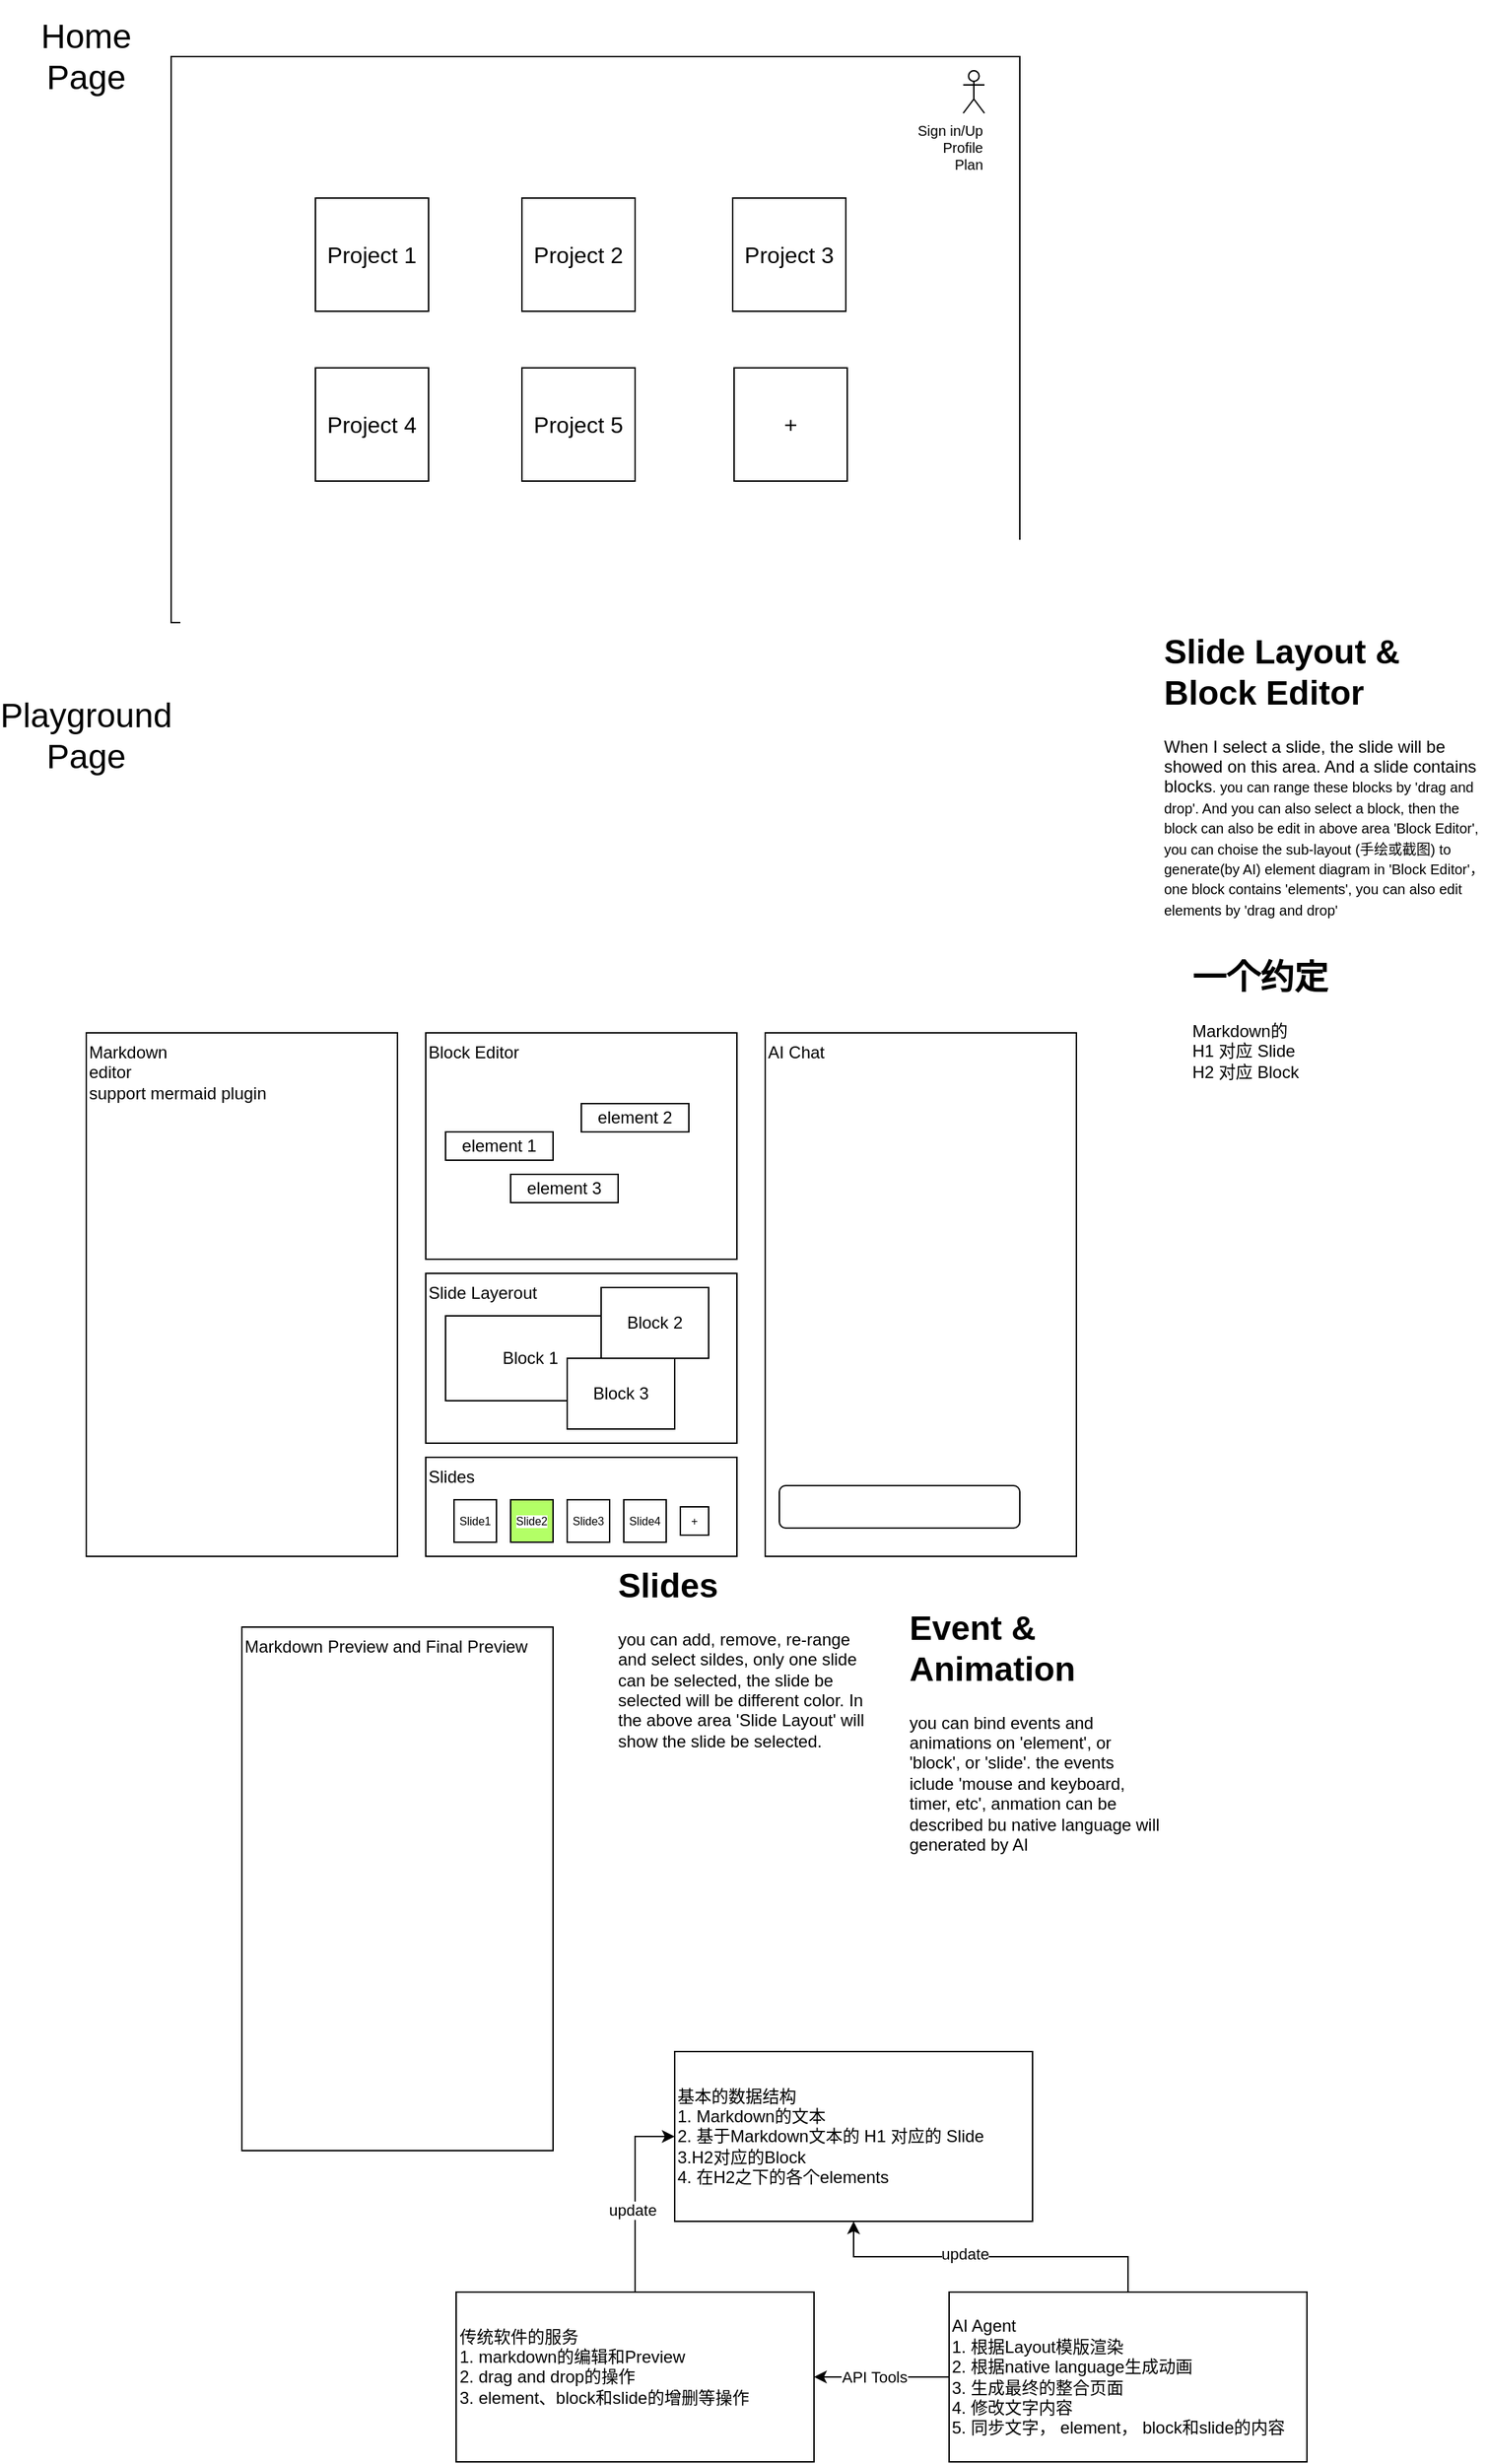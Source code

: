 <mxfile version="28.1.1">
  <diagram name="第 1 页" id="YzDjJF2yYc8Z0HYTVlCp">
    <mxGraphModel dx="1018" dy="1773" grid="1" gridSize="10" guides="1" tooltips="1" connect="1" arrows="1" fold="1" page="1" pageScale="1" pageWidth="827" pageHeight="1169" math="0" shadow="0">
      <root>
        <mxCell id="0" />
        <mxCell id="1" parent="0" />
        <mxCell id="VGK2pPzsugfe6dIoOSsi-1" value="Markdown&lt;div&gt;editor&amp;nbsp;&lt;/div&gt;&lt;div&gt;support mermaid plugin&lt;/div&gt;" style="rounded=0;whiteSpace=wrap;html=1;align=left;verticalAlign=top;" parent="1" vertex="1">
          <mxGeometry x="100" y="90" width="220" height="370" as="geometry" />
        </mxCell>
        <mxCell id="_9CQi5buexosWfbw4RC7-2" value="Block Editor" style="rounded=0;whiteSpace=wrap;html=1;align=left;verticalAlign=top;" vertex="1" parent="1">
          <mxGeometry x="340" y="90" width="220" height="160" as="geometry" />
        </mxCell>
        <mxCell id="_9CQi5buexosWfbw4RC7-3" value="Slide Layerout" style="rounded=0;whiteSpace=wrap;html=1;align=left;verticalAlign=top;" vertex="1" parent="1">
          <mxGeometry x="340" y="260" width="220" height="120" as="geometry" />
        </mxCell>
        <mxCell id="_9CQi5buexosWfbw4RC7-4" value="Slides" style="rounded=0;whiteSpace=wrap;html=1;align=left;verticalAlign=top;" vertex="1" parent="1">
          <mxGeometry x="340" y="390" width="220" height="70" as="geometry" />
        </mxCell>
        <mxCell id="_9CQi5buexosWfbw4RC7-5" value="Block 1" style="rounded=0;whiteSpace=wrap;html=1;" vertex="1" parent="1">
          <mxGeometry x="354" y="290" width="120" height="60" as="geometry" />
        </mxCell>
        <mxCell id="_9CQi5buexosWfbw4RC7-6" value="Block 2" style="rounded=0;whiteSpace=wrap;html=1;" vertex="1" parent="1">
          <mxGeometry x="464" y="270" width="76" height="50" as="geometry" />
        </mxCell>
        <mxCell id="_9CQi5buexosWfbw4RC7-13" value="" style="group" vertex="1" connectable="0" parent="1">
          <mxGeometry x="360" y="420" width="180" height="30" as="geometry" />
        </mxCell>
        <mxCell id="_9CQi5buexosWfbw4RC7-8" value="Slide1" style="rounded=0;whiteSpace=wrap;html=1;fontSize=8;" vertex="1" parent="_9CQi5buexosWfbw4RC7-13">
          <mxGeometry width="30" height="30" as="geometry" />
        </mxCell>
        <mxCell id="_9CQi5buexosWfbw4RC7-9" value="&lt;span&gt;Slide2&lt;/span&gt;" style="rounded=0;whiteSpace=wrap;html=1;fontSize=8;labelBackgroundColor=default;fillColor=#B3FF66;" vertex="1" parent="_9CQi5buexosWfbw4RC7-13">
          <mxGeometry x="40" width="30" height="30" as="geometry" />
        </mxCell>
        <mxCell id="_9CQi5buexosWfbw4RC7-10" value="Slide3" style="rounded=0;whiteSpace=wrap;html=1;fontSize=8;" vertex="1" parent="_9CQi5buexosWfbw4RC7-13">
          <mxGeometry x="80" width="30" height="30" as="geometry" />
        </mxCell>
        <mxCell id="_9CQi5buexosWfbw4RC7-11" value="Slide4" style="rounded=0;whiteSpace=wrap;html=1;fontSize=8;" vertex="1" parent="_9CQi5buexosWfbw4RC7-13">
          <mxGeometry x="120" width="30" height="30" as="geometry" />
        </mxCell>
        <mxCell id="_9CQi5buexosWfbw4RC7-12" value="+" style="rounded=0;whiteSpace=wrap;html=1;fontSize=8;" vertex="1" parent="_9CQi5buexosWfbw4RC7-13">
          <mxGeometry x="160" y="5" width="20" height="20" as="geometry" />
        </mxCell>
        <mxCell id="_9CQi5buexosWfbw4RC7-14" value="Block 3" style="rounded=0;whiteSpace=wrap;html=1;" vertex="1" parent="1">
          <mxGeometry x="440" y="320" width="76" height="50" as="geometry" />
        </mxCell>
        <mxCell id="_9CQi5buexosWfbw4RC7-15" value="&lt;h1 style=&quot;margin-top: 0px;&quot;&gt;Slides&lt;/h1&gt;&lt;p&gt;you can add, remove, re-range and select sildes, only one slide can be selected, the slide be selected will be different color. In the above area &#39;Slide Layout&#39; will show the slide be selected.&lt;/p&gt;" style="text;html=1;whiteSpace=wrap;overflow=hidden;rounded=0;" vertex="1" parent="1">
          <mxGeometry x="474" y="460" width="180" height="150" as="geometry" />
        </mxCell>
        <mxCell id="_9CQi5buexosWfbw4RC7-16" value="&lt;h1 style=&quot;margin-top: 0px;&quot;&gt;Slide Layout &amp;amp; Block Editor&lt;/h1&gt;&lt;p&gt;When I select a slide, the slide will be showed on this area. And a slide contains blocks&lt;span style=&quot;font-size: 10px;&quot;&gt;. you can range these blocks by &#39;drag and drop&#39;. And you can also select a block, then the block can also be edit in above area &#39;Block Editor&#39;, you can choise the sub-layout (手绘或截图) to generate(by AI) element diagram in &#39;&lt;/span&gt;&lt;span style=&quot;font-size: 10px; background-color: transparent; color: light-dark(rgb(0, 0, 0), rgb(255, 255, 255));&quot;&gt;Block Editor&lt;/span&gt;&lt;span style=&quot;font-size: 10px; background-color: transparent; color: light-dark(rgb(0, 0, 0), rgb(255, 255, 255));&quot;&gt;&#39;， one block contains &#39;elements&#39;, you can also edit elements by &#39;drag and drop&#39;&lt;/span&gt;&lt;/p&gt;" style="text;html=1;whiteSpace=wrap;overflow=hidden;rounded=0;" vertex="1" parent="1">
          <mxGeometry x="860" y="-200" width="230" height="240" as="geometry" />
        </mxCell>
        <mxCell id="_9CQi5buexosWfbw4RC7-17" value="&lt;h1 style=&quot;margin-top: 0px;&quot;&gt;一个约定&lt;/h1&gt;&lt;div&gt;Markdown的&lt;/div&gt;&lt;div&gt;H1 对应 Slide&lt;/div&gt;&lt;div&gt;H2 对应 Block&lt;/div&gt;&lt;h1 style=&quot;margin-top: 0px;&quot;&gt;&lt;span style=&quot;color: rgba(0, 0, 0, 0); font-family: monospace; font-size: 0px; text-wrap-mode: nowrap; background-color: transparent; font-weight: normal;&quot;&gt;%3CmxGraphModel%3E%3Croot%3E%3CmxCell%20id%3D%220%22%2F%3E%3CmxCell%20id%3D%221%22%20parent%3D%220%22%2F%3E%3CmxCell%20id%3D%222%22%20value%3D%22%26lt%3Bh1%20style%3D%26quot%3Bmargin-top%3A%200px%3B%26quot%3B%26gt%3BSlide%20Layout%26lt%3B%2Fh1%26gt%3B%26lt%3Bp%26gt%3BWhen%20I%20select%20a%20slide%2C%20the%20slide%20will%20be%20showed%20on%20this%20area.%20And%20a%20slide%20contains%20blocks%26lt%3B%2Fp%26gt%3B%22%20style%3D%22text%3Bhtml%3D1%3BwhiteSpace%3Dwrap%3Boverflow%3Dhidden%3Brounded%3D0%3B%22%20vertex%3D%221%22%20parent%3D%221%22%3E%3CmxGeometry%20x%3D%22190%22%20y%3D%22470%22%20width%3D%22180%22%20height%3D%22150%22%20as%3D%22geometry%22%2F%3E%3C%2FmxCell%3E%3C%2Froot%3E%3C%2FmxGraphModel%3E&lt;/span&gt;&lt;/h1&gt;" style="text;html=1;whiteSpace=wrap;overflow=hidden;rounded=0;" vertex="1" parent="1">
          <mxGeometry x="880" y="30" width="180" height="110" as="geometry" />
        </mxCell>
        <mxCell id="_9CQi5buexosWfbw4RC7-18" value="element 1" style="rounded=0;whiteSpace=wrap;html=1;" vertex="1" parent="1">
          <mxGeometry x="354" y="160" width="76" height="20" as="geometry" />
        </mxCell>
        <mxCell id="_9CQi5buexosWfbw4RC7-19" value="element 3" style="rounded=0;whiteSpace=wrap;html=1;" vertex="1" parent="1">
          <mxGeometry x="400" y="190" width="76" height="20" as="geometry" />
        </mxCell>
        <mxCell id="_9CQi5buexosWfbw4RC7-20" value="element 2" style="rounded=0;whiteSpace=wrap;html=1;" vertex="1" parent="1">
          <mxGeometry x="450" y="140" width="76" height="20" as="geometry" />
        </mxCell>
        <mxCell id="_9CQi5buexosWfbw4RC7-21" value="AI Chat" style="rounded=0;whiteSpace=wrap;html=1;align=left;verticalAlign=top;" vertex="1" parent="1">
          <mxGeometry x="580" y="90" width="220" height="370" as="geometry" />
        </mxCell>
        <mxCell id="_9CQi5buexosWfbw4RC7-23" value="" style="rounded=1;whiteSpace=wrap;html=1;" vertex="1" parent="1">
          <mxGeometry x="590" y="410" width="170" height="30" as="geometry" />
        </mxCell>
        <mxCell id="_9CQi5buexosWfbw4RC7-24" value="Markdown Preview and Final Preview" style="rounded=0;whiteSpace=wrap;html=1;align=left;verticalAlign=top;" vertex="1" parent="1">
          <mxGeometry x="210" y="510" width="220" height="370" as="geometry" />
        </mxCell>
        <mxCell id="_9CQi5buexosWfbw4RC7-25" value="&lt;h1 style=&quot;margin-top: 0px;&quot;&gt;Event &amp;amp; Animation&lt;/h1&gt;&lt;p&gt;you can bind events and animations on &#39;element&#39;, or &#39;block&#39;, or &#39;slide&#39;. the events iclude &#39;mouse and keyboard, timer, etc&#39;, anmation can be described bu native language will generated by AI&lt;/p&gt;" style="text;html=1;whiteSpace=wrap;overflow=hidden;rounded=0;" vertex="1" parent="1">
          <mxGeometry x="680" y="490" width="180" height="230" as="geometry" />
        </mxCell>
        <mxCell id="_9CQi5buexosWfbw4RC7-26" value="基本的数据结构&lt;div&gt;1. Markdown的文本&lt;/div&gt;&lt;div&gt;2. 基于Markdown文本的 H1 对应的 Slide&lt;/div&gt;&lt;div&gt;3.H2对应的Block&lt;/div&gt;&lt;div&gt;4. 在H2之下的各个elements&lt;/div&gt;" style="rounded=0;whiteSpace=wrap;html=1;align=left;" vertex="1" parent="1">
          <mxGeometry x="516" y="810" width="253" height="120" as="geometry" />
        </mxCell>
        <mxCell id="_9CQi5buexosWfbw4RC7-31" style="edgeStyle=orthogonalEdgeStyle;rounded=0;orthogonalLoop=1;jettySize=auto;html=1;entryX=0;entryY=0.5;entryDx=0;entryDy=0;" edge="1" parent="1" source="_9CQi5buexosWfbw4RC7-27" target="_9CQi5buexosWfbw4RC7-26">
          <mxGeometry relative="1" as="geometry" />
        </mxCell>
        <mxCell id="_9CQi5buexosWfbw4RC7-34" value="update" style="edgeLabel;html=1;align=center;verticalAlign=middle;resizable=0;points=[];" vertex="1" connectable="0" parent="_9CQi5buexosWfbw4RC7-31">
          <mxGeometry x="-0.152" y="2" relative="1" as="geometry">
            <mxPoint as="offset" />
          </mxGeometry>
        </mxCell>
        <mxCell id="_9CQi5buexosWfbw4RC7-27" value="传统软件的服务&lt;br&gt;&lt;div&gt;1. markdown的编辑和Preview&lt;/div&gt;&lt;div&gt;2. drag and drop的操作&lt;/div&gt;&lt;div&gt;3. element、block和slide的增删等操作&lt;/div&gt;&lt;div&gt;&lt;br&gt;&lt;/div&gt;" style="rounded=0;whiteSpace=wrap;html=1;align=left;" vertex="1" parent="1">
          <mxGeometry x="361.5" y="980" width="253" height="120" as="geometry" />
        </mxCell>
        <mxCell id="_9CQi5buexosWfbw4RC7-29" style="edgeStyle=orthogonalEdgeStyle;rounded=0;orthogonalLoop=1;jettySize=auto;html=1;entryX=1;entryY=0.5;entryDx=0;entryDy=0;" edge="1" parent="1" source="_9CQi5buexosWfbw4RC7-28" target="_9CQi5buexosWfbw4RC7-27">
          <mxGeometry relative="1" as="geometry" />
        </mxCell>
        <mxCell id="_9CQi5buexosWfbw4RC7-30" value="API Tools" style="edgeLabel;html=1;align=center;verticalAlign=middle;resizable=0;points=[];" vertex="1" connectable="0" parent="_9CQi5buexosWfbw4RC7-29">
          <mxGeometry x="0.11" relative="1" as="geometry">
            <mxPoint as="offset" />
          </mxGeometry>
        </mxCell>
        <mxCell id="_9CQi5buexosWfbw4RC7-32" style="edgeStyle=orthogonalEdgeStyle;rounded=0;orthogonalLoop=1;jettySize=auto;html=1;" edge="1" parent="1" source="_9CQi5buexosWfbw4RC7-28" target="_9CQi5buexosWfbw4RC7-26">
          <mxGeometry relative="1" as="geometry" />
        </mxCell>
        <mxCell id="_9CQi5buexosWfbw4RC7-33" value="update" style="edgeLabel;html=1;align=center;verticalAlign=middle;resizable=0;points=[];" vertex="1" connectable="0" parent="_9CQi5buexosWfbw4RC7-32">
          <mxGeometry x="0.152" y="-2" relative="1" as="geometry">
            <mxPoint as="offset" />
          </mxGeometry>
        </mxCell>
        <mxCell id="_9CQi5buexosWfbw4RC7-28" value="AI Agent&lt;br&gt;&lt;div&gt;1. 根据Layout模版渲染&lt;/div&gt;&lt;div&gt;2. 根据native language生成动画&lt;/div&gt;&lt;div&gt;3. 生成最终的整合页面&lt;/div&gt;&lt;div&gt;4. 修改文字内容&lt;/div&gt;&lt;div&gt;5. 同步文字， element， block和slide的内容&lt;/div&gt;" style="rounded=0;whiteSpace=wrap;html=1;align=left;" vertex="1" parent="1">
          <mxGeometry x="710" y="980" width="253" height="120" as="geometry" />
        </mxCell>
        <mxCell id="_9CQi5buexosWfbw4RC7-35" value="" style="rounded=0;whiteSpace=wrap;html=1;" vertex="1" parent="1">
          <mxGeometry x="160" y="-600" width="600" height="400" as="geometry" />
        </mxCell>
        <mxCell id="_9CQi5buexosWfbw4RC7-36" value="Home Page" style="text;html=1;align=center;verticalAlign=middle;whiteSpace=wrap;rounded=0;fontSize=24;" vertex="1" parent="1">
          <mxGeometry x="40" y="-640" width="120" height="80" as="geometry" />
        </mxCell>
        <mxCell id="_9CQi5buexosWfbw4RC7-37" value="&lt;div&gt;Sign in/Up&lt;/div&gt;&lt;div&gt;Profile&lt;/div&gt;&lt;div&gt;Plan&lt;/div&gt;" style="shape=umlActor;verticalLabelPosition=bottom;verticalAlign=top;html=1;outlineConnect=0;fontSize=10;align=right;" vertex="1" parent="1">
          <mxGeometry x="720" y="-590" width="15" height="30" as="geometry" />
        </mxCell>
        <mxCell id="_9CQi5buexosWfbw4RC7-41" value="Project 1" style="whiteSpace=wrap;html=1;aspect=fixed;fontSize=16;" vertex="1" parent="1">
          <mxGeometry x="262" y="-500" width="80" height="80" as="geometry" />
        </mxCell>
        <mxCell id="_9CQi5buexosWfbw4RC7-42" value="Project 2" style="whiteSpace=wrap;html=1;aspect=fixed;fontSize=16;" vertex="1" parent="1">
          <mxGeometry x="408" y="-500" width="80" height="80" as="geometry" />
        </mxCell>
        <mxCell id="_9CQi5buexosWfbw4RC7-43" value="Project 3" style="whiteSpace=wrap;html=1;aspect=fixed;fontSize=16;" vertex="1" parent="1">
          <mxGeometry x="557" y="-500" width="80" height="80" as="geometry" />
        </mxCell>
        <mxCell id="_9CQi5buexosWfbw4RC7-44" value="Project 4" style="whiteSpace=wrap;html=1;aspect=fixed;fontSize=16;" vertex="1" parent="1">
          <mxGeometry x="262" y="-380" width="80" height="80" as="geometry" />
        </mxCell>
        <mxCell id="_9CQi5buexosWfbw4RC7-45" value="Project 5" style="whiteSpace=wrap;html=1;aspect=fixed;fontSize=16;" vertex="1" parent="1">
          <mxGeometry x="408" y="-380" width="80" height="80" as="geometry" />
        </mxCell>
        <mxCell id="_9CQi5buexosWfbw4RC7-46" value="+" style="whiteSpace=wrap;html=1;aspect=fixed;fontSize=16;" vertex="1" parent="1">
          <mxGeometry x="558" y="-380" width="80" height="80" as="geometry" />
        </mxCell>
        <mxCell id="_9CQi5buexosWfbw4RC7-49" value="Playground Page" style="text;html=1;align=center;verticalAlign=middle;whiteSpace=wrap;rounded=0;fontSize=24;" vertex="1" parent="1">
          <mxGeometry x="40" y="-160" width="120" height="80" as="geometry" />
        </mxCell>
      </root>
    </mxGraphModel>
  </diagram>
</mxfile>
